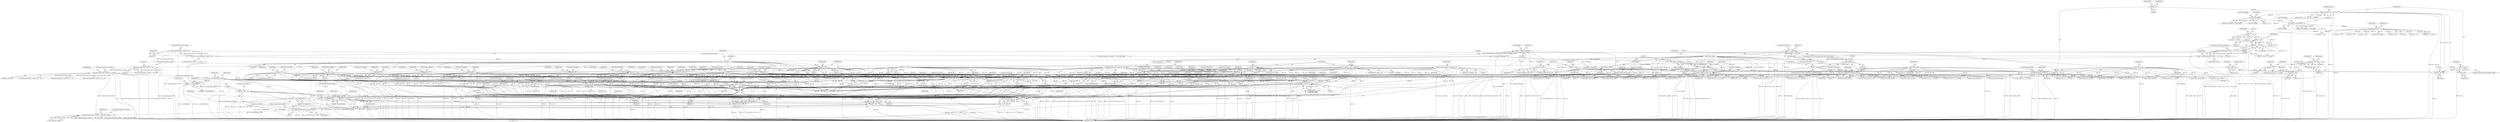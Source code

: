 digraph "0_linux_a8b0ca17b80e92faab46ee7179ba9e99ccb61233_42@API" {
"1001824" [label="(Call,current_thread_info()->xfsr[0] = xfsr)"];
"1001818" [label="(Call,xfsr |= (XR << 36))"];
"1001815" [label="(Call,xfsr &= ~0x3000000000UL)"];
"1001764" [label="(Call,xfsr = current_thread_info()->xfsr[0])"];
"1001045" [label="(Call,current_thread_info()->xfsr[0] &= ~0x1c000)"];
"1001030" [label="(Call,current_thread_info()->xfsr[0] >> 14)"];
"1000618" [label="(Call,current_thread_info()->xfsr[0] >> (30 + ((insn >> 10) & 0x6)))"];
"1000626" [label="(Call,(insn >> 10) & 0x6)"];
"1000627" [label="(Call,insn >> 10)"];
"1000602" [label="(Call,insn >> 11)"];
"1000570" [label="(Call,insn >> 5)"];
"1000560" [label="(Call,insn & 0xc1f80000)"];
"1000232" [label="(Call,insn & 0xc1f80000)"];
"1000222" [label="(Call,get_user(insn, (u32 __user *) pc))"];
"1000166" [label="(Call,insn = 0)"];
"1000224" [label="(Call,(u32 __user *) pc)"];
"1000215" [label="(Call,pc = (u32)pc)"];
"1000217" [label="(Call,(u32)pc)"];
"1000154" [label="(Call,pc = regs->tpc)"];
"1000608" [label="(Call,current_thread_info()->xfsr[0] >> 10)"];
"1001820" [label="(Call,XR << 36)"];
"1000815" [label="(Call,XR & 2)"];
"1000746" [label="(Call,(XR >> 2) ^ XR)"];
"1000747" [label="(Call,XR >> 2)"];
"1000737" [label="(Call,XR &= 0xf)"];
"1000734" [label="(Call,XR >>= 4)"];
"1000721" [label="(Call,XR = regs->tstate >> 32)"];
"1000723" [label="(Call,regs->tstate >> 32)"];
"1000654" [label="(Call,XR == 1)"];
"1000631" [label="(Call,XR &= 3)"];
"1000606" [label="(Call,XR = current_thread_info()->xfsr[0] >> 10)"];
"1000616" [label="(Call,XR = current_thread_info()->xfsr[0] >> (30 + ((insn >> 10) & 0x6)))"];
"1000761" [label="(Call,XR & 4)"];
"1000883" [label="(Call,get_user(XR, &win32->locals[freg - 16]))"];
"1000684" [label="(Call,XR & 2)"];
"1001734" [label="(Call,XR == 3)"];
"1001727" [label="(Call,FP_CMP_Q(XR, QB, QA, 3))"];
"1000947" [label="(Call,XR < 0)"];
"1000908" [label="(Call,get_user(XR, &win->locals[freg - 16]))"];
"1000856" [label="(Call,XR = regs->u_regs[freg])"];
"1000848" [label="(Call,XR = 0)"];
"1000657" [label="(Call,XR == 2)"];
"1000693" [label="(Call,XR == 2)"];
"1000938" [label="(Call,XR <= 0)"];
"1000788" [label="(Call,XR & 5)"];
"1000806" [label="(Call,XR & 8)"];
"1000675" [label="(Call,XR == 1)"];
"1000797" [label="(Call,XR & 1)"];
"1000702" [label="(Call,XR == 3)"];
"1000930" [label="(Call,!XR)"];
"1000771" [label="(Call,XR & 4)"];
"1000666" [label="(Call,XR & 1)"];
"1000193" [label="(Call,FP_DECL_Q(QB))"];
"1001230" [label="(Call,FP_UNPACK_QP (QB, rs2))"];
"1001020" [label="(Call,rs2 = NULL)"];
"1001188" [label="(Call,rs2 = (argp)&f->regs[freg])"];
"1001190" [label="(Call,(argp)&f->regs[freg])"];
"1001095" [label="(Call,(argp)&f->regs[freg])"];
"1001215" [label="(Call,rs2 = (argp)&zero)"];
"1001217" [label="(Call,(argp)&zero)"];
"1001122" [label="(Call,(argp)&zero)"];
"1001133" [label="(Call,FP_UNPACK_QP (QA, rs1))"];
"1000191" [label="(Call,FP_DECL_Q(QA))"];
"1001120" [label="(Call,rs1 = (argp)&zero)"];
"1001093" [label="(Call,rs1 = (argp)&f->regs[freg])"];
"1001016" [label="(Call,rs1 = NULL)"];
"1001634" [label="(Call,XR = rs2->d)"];
"1001601" [label="(Call,FP_TO_INT_D (XR, DB, 64, 1))"];
"1000187" [label="(Call,FP_DECL_D(DB))"];
"1001235" [label="(Call,FP_UNPACK_DP (DB, rs2))"];
"1001776" [label="(Call,XR = 2)"];
"1001608" [label="(Call,FP_TO_INT_Q (XR, QB, 64, 1))"];
"1001641" [label="(Call,XR = rs2->d)"];
"1001594" [label="(Call,FP_TO_INT_S (XR, SB, 64, 1))"];
"1000181" [label="(Call,FP_DECL_S(SB))"];
"1001240" [label="(Call,FP_UNPACK_SP (SB, rs2))"];
"1001627" [label="(Call,XR = rs2->d)"];
"1001772" [label="(Call,XR == -1)"];
"1001774" [label="(Call,-1)"];
"1001808" [label="(Call,xfsr |= (XR << 34))"];
"1001805" [label="(Call,xfsr &= ~0xc00000000UL)"];
"1001810" [label="(Call,XR << 34)"];
"1001798" [label="(Call,xfsr |= (XR << 32))"];
"1001795" [label="(Call,xfsr &= ~0x300000000UL)"];
"1001800" [label="(Call,XR << 32)"];
"1001788" [label="(Call,xfsr |= (XR << 10))"];
"1001785" [label="(Call,xfsr &= ~0xc00)"];
"1001790" [label="(Call,XR << 10)"];
"1001869" [label="(Call,current_thread_info()->xfsr[0] &= ~(FSR_CEXC_MASK))"];
"1000187" [label="(Call,FP_DECL_D(DB))"];
"1000692" [label="(ControlStructure,if (XR == 2))"];
"1000801" [label="(Identifier,IR)"];
"1000563" [label="(Literal,0x81a80000)"];
"1000156" [label="(Call,regs->tpc)"];
"1000944" [label="(ControlStructure,break;)"];
"1001219" [label="(Call,&zero)"];
"1001811" [label="(Identifier,XR)"];
"1000168" [label="(Literal,0)"];
"1001803" [label="(ControlStructure,break;)"];
"1000858" [label="(Call,regs->u_regs[freg])"];
"1000953" [label="(ControlStructure,break;)"];
"1001766" [label="(Call,current_thread_info()->xfsr[0])"];
"1001823" [label="(ControlStructure,break;)"];
"1000774" [label="(Identifier,freg)"];
"1000655" [label="(Identifier,XR)"];
"1001879" [label="(Identifier,regs)"];
"1001809" [label="(Identifier,xfsr)"];
"1001264" [label="(Call,current_thread_info()->xfsr[0] |= (6 << 14))"];
"1001788" [label="(Call,xfsr |= (XR << 10))"];
"1001120" [label="(Call,rs1 = (argp)&zero)"];
"1000685" [label="(Identifier,XR)"];
"1001133" [label="(Call,FP_UNPACK_QP (QA, rs1))"];
"1001410" [label="(Call,FP_SUB_Q (QR, QA, QB))"];
"1000628" [label="(Identifier,insn)"];
"1000616" [label="(Call,XR = current_thread_info()->xfsr[0] >> (30 + ((insn >> 10) & 0x6)))"];
"1001063" [label="(Block,)"];
"1000235" [label="(Literal,0x81a00000)"];
"1001104" [label="(Identifier,flags)"];
"1000767" [label="(ControlStructure,break;)"];
"1000665" [label="(ControlStructure,if (XR & 1))"];
"1001608" [label="(Call,FP_TO_INT_Q (XR, QB, 64, 1))"];
"1000166" [label="(Call,insn = 0)"];
"1000654" [label="(Call,XR == 1)"];
"1001416" [label="(Call,FP_MUL_S (SR, SA, SB))"];
"1001786" [label="(Identifier,xfsr)"];
"1000559" [label="(Call,(insn & 0xc1f80000) == 0x81a80000)"];
"1000841" [label="(Call,insn >> 14)"];
"1000672" [label="(ControlStructure,break;)"];
"1001199" [label="(Identifier,flags)"];
"1000805" [label="(ControlStructure,if (XR & 8))"];
"1000708" [label="(ControlStructure,break;)"];
"1000790" [label="(Literal,5)"];
"1001634" [label="(Call,XR = rs2->d)"];
"1001741" [label="(Identifier,insn)"];
"1000639" [label="(Call,insn >> 14)"];
"1000931" [label="(Identifier,XR)"];
"1001134" [label="(Identifier,QA)"];
"1000182" [label="(Identifier,SB)"];
"1001070" [label="(Call,current_thread_info()->xfsr[0] |= (6 << 14))"];
"1000219" [label="(Identifier,pc)"];
"1001822" [label="(Literal,36)"];
"1001611" [label="(Literal,64)"];
"1000155" [label="(Identifier,pc)"];
"1000799" [label="(Literal,1)"];
"1000788" [label="(Call,XR & 5)"];
"1001870" [label="(Call,current_thread_info()->xfsr[0])"];
"1000867" [label="(Block,)"];
"1000676" [label="(Identifier,XR)"];
"1000607" [label="(Identifier,XR)"];
"1000631" [label="(Call,XR &= 3)"];
"1000601" [label="(Call,(insn >> 11) & 3)"];
"1000667" [label="(Identifier,XR)"];
"1001729" [label="(Identifier,QB)"];
"1000792" [label="(Identifier,IR)"];
"1000627" [label="(Call,insn >> 10)"];
"1001243" [label="(ControlStructure,break;)"];
"1001699" [label="(Call,FP_CONV (S, D, 1, 1, SR, DB))"];
"1000154" [label="(Call,pc = regs->tpc)"];
"1000683" [label="(ControlStructure,if (XR & 2))"];
"1000909" [label="(Identifier,XR)"];
"1000751" [label="(Literal,2)"];
"1001230" [label="(Call,FP_UNPACK_QP (QB, rs2))"];
"1001018" [label="(Identifier,NULL)"];
"1000569" [label="(Call,(insn >> 5) & 0x1ff)"];
"1000226" [label="(Identifier,pc)"];
"1001610" [label="(Identifier,QB)"];
"1001636" [label="(Call,rs2->d)"];
"1001121" [label="(Identifier,rs1)"];
"1000703" [label="(Identifier,XR)"];
"1001597" [label="(Literal,64)"];
"1001215" [label="(Call,rs2 = (argp)&zero)"];
"1001470" [label="(Call,FP_DIV_D (DR, DA, DB))"];
"1001017" [label="(Identifier,rs1)"];
"1000940" [label="(Literal,0)"];
"1001629" [label="(Call,rs2->d)"];
"1001734" [label="(Call,XR == 3)"];
"1000772" [label="(Identifier,XR)"];
"1001774" [label="(Call,-1)"];
"1001708" [label="(Call,FP_CONV (S, Q, 1, 2, SR, QB))"];
"1000629" [label="(Literal,10)"];
"1000681" [label="(ControlStructure,break;)"];
"1001189" [label="(Identifier,rs2)"];
"1000697" [label="(Identifier,IR)"];
"1001143" [label="(Call,FP_UNPACK_SP (SA, rs1))"];
"1001821" [label="(Identifier,XR)"];
"1001021" [label="(Identifier,rs2)"];
"1001643" [label="(Call,rs2->d)"];
"1000239" [label="(Call,insn >> 5)"];
"1000711" [label="(Call,insn >> 14)"];
"1000910" [label="(Call,&win->locals[freg - 16])"];
"1000224" [label="(Call,(u32 __user *) pc)"];
"1000161" [label="(Identifier,tstate)"];
"1001771" [label="(ControlStructure,if (XR == -1))"];
"1000570" [label="(Call,insn >> 5)"];
"1001606" [label="(ControlStructure,break;)"];
"1000561" [label="(Identifier,insn)"];
"1000762" [label="(Identifier,XR)"];
"1001242" [label="(Identifier,rs2)"];
"1001598" [label="(Literal,1)"];
"1001792" [label="(Literal,10)"];
"1000735" [label="(Identifier,XR)"];
"1001165" [label="(Call,current_thread_info()->xfsr[0] |= (6 << 14))"];
"1000951" [label="(Identifier,IR)"];
"1001237" [label="(Identifier,rs2)"];
"1001783" [label="(Block,)"];
"1000632" [label="(Identifier,XR)"];
"1001031" [label="(Call,current_thread_info()->xfsr[0])"];
"1001192" [label="(Call,&f->regs[freg])"];
"1001632" [label="(ControlStructure,break;)"];
"1001429" [label="(Call,FP_CONV (D, S, 1, 1, DB, SB))"];
"1000748" [label="(Identifier,XR)"];
"1000666" [label="(Call,XR & 1)"];
"1000657" [label="(Call,XR == 2)"];
"1001641" [label="(Call,XR = rs2->d)"];
"1001869" [label="(Call,current_thread_info()->xfsr[0] &= ~(FSR_CEXC_MASK))"];
"1001799" [label="(Identifier,xfsr)"];
"1000171" [label="(Identifier,type)"];
"1001793" [label="(ControlStructure,break;)"];
"1000694" [label="(Identifier,XR)"];
"1001800" [label="(Call,XR << 32)"];
"1000231" [label="(Call,(insn & 0xc1f80000) == 0x81a00000)"];
"1000933" [label="(Identifier,IR)"];
"1000690" [label="(ControlStructure,break;)"];
"1000919" [label="(Identifier,IR)"];
"1001831" [label="(ControlStructure,break;)"];
"1000736" [label="(Literal,4)"];
"1000796" [label="(ControlStructure,if (XR & 1))"];
"1000765" [label="(Identifier,IR)"];
"1001736" [label="(Literal,3)"];
"1001016" [label="(Call,rs1 = NULL)"];
"1001236" [label="(Identifier,DB)"];
"1001748" [label="(Call,FP_ISSIGNAN_Q(QB))"];
"1001122" [label="(Call,(argp)&zero)"];
"1000668" [label="(Literal,1)"];
"1001813" [label="(ControlStructure,break;)"];
"1000574" [label="(Block,)"];
"1000677" [label="(Literal,1)"];
"1000737" [label="(Call,XR &= 0xf)"];
"1001717" [label="(Call,FP_CONV (D, Q, 1, 2, DR, QB))"];
"1000845" [label="(ControlStructure,if (!freg))"];
"1000747" [label="(Call,XR >> 2)"];
"1001731" [label="(Literal,3)"];
"1001437" [label="(Call,FP_MUL_D (DR, DA, DB))"];
"1001380" [label="(Call,FP_ADD_S (SR, SA, SB))"];
"1000191" [label="(Call,FP_DECL_Q(QA))"];
"1000695" [label="(Literal,2)"];
"1000929" [label="(ControlStructure,if (!XR))"];
"1001599" [label="(ControlStructure,break;)"];
"1000675" [label="(Call,XR == 1)"];
"1000701" [label="(ControlStructure,if (XR == 3))"];
"1001216" [label="(Identifier,rs2)"];
"1000969" [label="(Call,current_thread_info()->xfsr[0] &= ~(FSR_CEXC_MASK))"];
"1000232" [label="(Call,insn & 0xc1f80000)"];
"1000812" [label="(ControlStructure,break;)"];
"1001217" [label="(Call,(argp)&zero)"];
"1000722" [label="(Identifier,XR)"];
"1001206" [label="(ControlStructure,if (!(current_thread_info()->fpsaved[0] & flags)))"];
"1000738" [label="(Identifier,XR)"];
"1001628" [label="(Identifier,XR)"];
"1001378" [label="(Block,)"];
"1000797" [label="(Call,XR & 1)"];
"1000807" [label="(Identifier,XR)"];
"1000949" [label="(Literal,0)"];
"1001824" [label="(Call,current_thread_info()->xfsr[0] = xfsr)"];
"1000656" [label="(Literal,1)"];
"1000188" [label="(Identifier,DB)"];
"1001764" [label="(Call,xfsr = current_thread_info()->xfsr[0])"];
"1000798" [label="(Identifier,XR)"];
"1000794" [label="(ControlStructure,break;)"];
"1001240" [label="(Call,FP_UNPACK_SP (SB, rs2))"];
"1000894" [label="(Block,)"];
"1001690" [label="(Call,FP_CONV (Q, D, 2, 1, QR, DB))"];
"1001450" [label="(Call,FP_CONV (Q, D, 2, 1, QB, DB))"];
"1001805" [label="(Call,xfsr &= ~0xc00000000UL)"];
"1000856" [label="(Call,XR = regs->u_regs[freg])"];
"1000730" [label="(Call,insn >> 5)"];
"1001136" [label="(ControlStructure,break;)"];
"1001238" [label="(ControlStructure,break;)"];
"1000848" [label="(Call,XR = 0)"];
"1000693" [label="(Call,XR == 2)"];
"1001672" [label="(Call,FP_CONV (D, S, 1, 1, DR, SB))"];
"1000194" [label="(Identifier,QB)"];
"1001228" [label="(Block,)"];
"1001806" [label="(Identifier,xfsr)"];
"1000849" [label="(Identifier,XR)"];
"1001820" [label="(Call,XR << 36)"];
"1001642" [label="(Identifier,XR)"];
"1001241" [label="(Identifier,SB)"];
"1000560" [label="(Call,insn & 0xc1f80000)"];
"1001727" [label="(Call,FP_CMP_Q(XR, QB, QA, 3))"];
"1001875" [label="(Call,~(FSR_CEXC_MASK))"];
"1000603" [label="(Identifier,insn)"];
"1000806" [label="(Call,XR & 8)"];
"1001135" [label="(Identifier,rs1)"];
"1000745" [label="(Call,((XR >> 2) ^ XR) & 2)"];
"1001773" [label="(Identifier,XR)"];
"1000939" [label="(Identifier,XR)"];
"1000217" [label="(Call,(u32)pc)"];
"1000702" [label="(Call,XR == 3)"];
"1000196" [label="(Identifier,QR)"];
"1000602" [label="(Call,insn >> 11)"];
"1001772" [label="(Call,XR == -1)"];
"1001776" [label="(Call,XR = 2)"];
"1001482" [label="(Call,FP_SQRT_S (SR, SB))"];
"1000908" [label="(Call,get_user(XR, &win->locals[freg - 16]))"];
"1001476" [label="(Call,FP_DIV_Q (QR, QA, QB))"];
"1000571" [label="(Identifier,insn)"];
"1001025" [label="(Identifier,rd)"];
"1001188" [label="(Call,rs2 = (argp)&f->regs[freg])"];
"1001055" [label="(Call,insn >> 14)"];
"1000771" [label="(Call,XR & 4)"];
"1001775" [label="(Literal,1)"];
"1001587" [label="(Call,FP_TO_INT_Q (IR, QB, 32, 1))"];
"1000935" [label="(ControlStructure,break;)"];
"1000624" [label="(Call,30 + ((insn >> 10) & 0x6))"];
"1001022" [label="(Identifier,NULL)"];
"1001735" [label="(Identifier,XR)"];
"1000773" [label="(Literal,4)"];
"1000573" [label="(Literal,0x1ff)"];
"1001095" [label="(Call,(argp)&f->regs[freg])"];
"1000808" [label="(Literal,8)"];
"1000215" [label="(Call,pc = (u32)pc)"];
"1000885" [label="(Call,&win32->locals[freg - 16])"];
"1000221" [label="(Call,get_user(insn, (u32 __user *) pc) != -EFAULT)"];
"1000763" [label="(Literal,4)"];
"1000630" [label="(Literal,0x6)"];
"1000803" [label="(ControlStructure,break;)"];
"1001613" [label="(ControlStructure,break;)"];
"1001785" [label="(Call,xfsr &= ~0xc00)"];
"1001830" [label="(Identifier,xfsr)"];
"1000760" [label="(ControlStructure,if (XR & 4))"];
"1001601" [label="(Call,FP_TO_INT_D (XR, DB, 64, 1))"];
"1000609" [label="(Call,current_thread_info()->xfsr[0])"];
"1001816" [label="(Identifier,xfsr)"];
"1000222" [label="(Call,get_user(insn, (u32 __user *) pc))"];
"1001840" [label="(Call,rd->d = XR)"];
"1000606" [label="(Call,XR = current_thread_info()->xfsr[0] >> 10)"];
"1000824" [label="(Call,insn >> 14)"];
"1000946" [label="(ControlStructure,if (XR < 0))"];
"1000721" [label="(Call,XR = regs->tstate >> 32)"];
"1001443" [label="(Call,FP_CONV (Q, D, 2, 1, QA, DA))"];
"1001728" [label="(Identifier,XR)"];
"1000674" [label="(ControlStructure,if (XR == 1))"];
"1000930" [label="(Call,!XR)"];
"1000659" [label="(Literal,2)"];
"1001404" [label="(Call,FP_SUB_D (DR, DA, DB))"];
"1001036" [label="(Literal,14)"];
"1000686" [label="(Literal,2)"];
"1000816" [label="(Identifier,XR)"];
"1001487" [label="(Call,FP_SQRT_D (DR, DB))"];
"1000688" [label="(Identifier,IR)"];
"1001808" [label="(Call,xfsr |= (XR << 34))"];
"1000815" [label="(Call,XR & 2)"];
"1001798" [label="(Call,xfsr |= (XR << 32))"];
"1001051" [label="(Identifier,~0x1c000)"];
"1001221" [label="(ControlStructure,break;)"];
"1000727" [label="(Literal,32)"];
"1001131" [label="(Block,)"];
"1000770" [label="(Call,(XR & 4) || freg)"];
"1000605" [label="(Literal,3)"];
"1001111" [label="(ControlStructure,if (!(current_thread_info()->fpsaved[0] & flags)))"];
"1001126" [label="(ControlStructure,break;)"];
"1001894" [label="(MethodReturn,int)"];
"1001602" [label="(Identifier,XR)"];
"1001029" [label="(Call,(current_thread_info()->xfsr[0] >> 14) & 0xf)"];
"1000817" [label="(Literal,2)"];
"1000234" [label="(Literal,0xc1f80000)"];
"1000948" [label="(Identifier,XR)"];
"1001458" [label="(Call,FP_MUL_Q (QR, QA, QB))"];
"1001796" [label="(Identifier,xfsr)"];
"1001000" [label="(Call,insn & 0x3e00001f)"];
"1001797" [label="(Identifier,~0x300000000UL)"];
"1001492" [label="(Call,FP_SQRT_Q (QR, QB))"];
"1000635" [label="(Identifier,IR)"];
"1001097" [label="(Call,&f->regs[freg])"];
"1000741" [label="(Identifier,IR)"];
"1001573" [label="(Call,FP_TO_INT_S (IR, SB, 32, 1))"];
"1000852" [label="(ControlStructure,if (freg < 16))"];
"1001037" [label="(Literal,0xf)"];
"1001746" [label="(Call,FP_ISSIGNAN_Q(QA))"];
"1001138" [label="(Call,FP_UNPACK_DP (DA, rs1))"];
"1001807" [label="(Identifier,~0xc00000000UL)"];
"1000739" [label="(Literal,0xf)"];
"1000942" [label="(Identifier,IR)"];
"1001639" [label="(ControlStructure,break;)"];
"1000167" [label="(Identifier,insn)"];
"1000184" [label="(Identifier,SR)"];
"1000192" [label="(Identifier,QA)"];
"1001810" [label="(Call,XR << 34)"];
"1001818" [label="(Call,xfsr |= (XR << 36))"];
"1001046" [label="(Call,current_thread_info()->xfsr[0])"];
"1001762" [label="(Block,)"];
"1000728" [label="(ControlStructure,if ((insn >> 5) & 0x80))"];
"1001787" [label="(Identifier,~0xc00)"];
"1001231" [label="(Identifier,QB)"];
"1001094" [label="(Identifier,rs1)"];
"1001053" [label="(Identifier,freg)"];
"1000857" [label="(Identifier,XR)"];
"1000216" [label="(Identifier,pc)"];
"1000750" [label="(Identifier,XR)"];
"1001580" [label="(Call,FP_TO_INT_D (IR, DB, 32, 1))"];
"1001604" [label="(Literal,64)"];
"1001646" [label="(ControlStructure,break;)"];
"1001778" [label="(Literal,2)"];
"1000653" [label="(Call,XR == 1 || XR == 2)"];
"1001733" [label="(Call,XR == 3 &&\n\t\t\t    (((insn >> 5) & 0x1ff) == FCMPEQ ||\n\t\t\t     FP_ISSIGNAN_Q(QA) ||\n\t\t\t     FP_ISSIGNAN_Q(QB)))"];
"1001795" [label="(Call,xfsr &= ~0x300000000UL)"];
"1000746" [label="(Call,(XR >> 2) ^ XR)"];
"1001802" [label="(Literal,32)"];
"1001635" [label="(Identifier,XR)"];
"1000723" [label="(Call,regs->tstate >> 32)"];
"1001627" [label="(Call,XR = rs2->d)"];
"1000212" [label="(ControlStructure,if (test_thread_flag(TIF_32BIT)))"];
"1000761" [label="(Call,XR & 4)"];
"1000190" [label="(Identifier,DR)"];
"1001093" [label="(Call,rs1 = (argp)&f->regs[freg])"];
"1000956" [label="(Call,insn >> 10)"];
"1000749" [label="(Literal,2)"];
"1000562" [label="(Literal,0xc1f80000)"];
"1000614" [label="(Literal,10)"];
"1001791" [label="(Identifier,XR)"];
"1000937" [label="(ControlStructure,if (XR <= 0))"];
"1000706" [label="(Identifier,IR)"];
"1001045" [label="(Call,current_thread_info()->xfsr[0] &= ~0x1c000)"];
"1001124" [label="(Call,&zero)"];
"1000223" [label="(Identifier,insn)"];
"1001398" [label="(Call,FP_SUB_S (SR, SA, SB))"];
"1000821" [label="(ControlStructure,break;)"];
"1001781" [label="(Identifier,freg)"];
"1001815" [label="(Call,xfsr &= ~0x3000000000UL)"];
"1001730" [label="(Identifier,QA)"];
"1000699" [label="(ControlStructure,break;)"];
"1000814" [label="(ControlStructure,if (XR & 2))"];
"1001289" [label="(Call,(argp)&f->regs[freg])"];
"1000599" [label="(ControlStructure,if (!((insn >> 11) & 3)))"];
"1001612" [label="(Literal,1)"];
"1000731" [label="(Identifier,insn)"];
"1001464" [label="(Call,FP_DIV_S (SR, SA, SB))"];
"1000617" [label="(Identifier,XR)"];
"1000658" [label="(Identifier,XR)"];
"1001232" [label="(Identifier,rs2)"];
"1001777" [label="(Identifier,XR)"];
"1000604" [label="(Literal,11)"];
"1001825" [label="(Call,current_thread_info()->xfsr[0])"];
"1001817" [label="(Identifier,~0x3000000000UL)"];
"1000810" [label="(Identifier,IR)"];
"1000193" [label="(Call,FP_DECL_Q(QB))"];
"1000938" [label="(Call,XR <= 0)"];
"1000884" [label="(Identifier,XR)"];
"1000734" [label="(Call,XR >>= 4)"];
"1001681" [label="(Call,FP_CONV (Q, S, 2, 1, QR, SB))"];
"1000670" [label="(Identifier,IR)"];
"1000819" [label="(Identifier,IR)"];
"1000619" [label="(Call,current_thread_info()->xfsr[0])"];
"1001158" [label="(Block,)"];
"1000684" [label="(Call,XR & 2)"];
"1000233" [label="(Identifier,insn)"];
"1001190" [label="(Call,(argp)&f->regs[freg])"];
"1001595" [label="(Identifier,XR)"];
"1000572" [label="(Literal,5)"];
"1000633" [label="(Literal,3)"];
"1000704" [label="(Literal,3)"];
"1001594" [label="(Call,FP_TO_INT_S (XR, SB, 64, 1))"];
"1001386" [label="(Call,FP_ADD_D (DR, DA, DB))"];
"1000850" [label="(Literal,0)"];
"1000883" [label="(Call,get_user(XR, &win32->locals[freg - 16]))"];
"1001801" [label="(Identifier,XR)"];
"1000787" [label="(ControlStructure,if (XR & 5))"];
"1001596" [label="(Identifier,SB)"];
"1000789" [label="(Identifier,XR)"];
"1001789" [label="(Identifier,xfsr)"];
"1000679" [label="(Identifier,IR)"];
"1001609" [label="(Identifier,XR)"];
"1001030" [label="(Call,current_thread_info()->xfsr[0] >> 14)"];
"1001233" [label="(ControlStructure,break;)"];
"1001392" [label="(Call,FP_ADD_Q (QR, QA, QB))"];
"1001790" [label="(Call,XR << 10)"];
"1001812" [label="(Literal,34)"];
"1000615" [label="(ControlStructure,else)"];
"1001014" [label="(Block,)"];
"1000181" [label="(Call,FP_DECL_S(SB))"];
"1000608" [label="(Call,current_thread_info()->xfsr[0] >> 10)"];
"1001020" [label="(Call,rs2 = NULL)"];
"1001819" [label="(Identifier,xfsr)"];
"1001235" [label="(Call,FP_UNPACK_DP (DB, rs2))"];
"1001765" [label="(Identifier,xfsr)"];
"1000152" [label="(Block,)"];
"1001605" [label="(Literal,1)"];
"1000947" [label="(Call,XR < 0)"];
"1000618" [label="(Call,current_thread_info()->xfsr[0] >> (30 + ((insn >> 10) & 0x6)))"];
"1000626" [label="(Call,(insn >> 10) & 0x6)"];
"1000724" [label="(Call,regs->tstate)"];
"1000228" [label="(Identifier,EFAULT)"];
"1001603" [label="(Identifier,DB)"];
"1001824" -> "1001762"  [label="AST: "];
"1001824" -> "1001830"  [label="CFG: "];
"1001825" -> "1001824"  [label="AST: "];
"1001830" -> "1001824"  [label="AST: "];
"1001831" -> "1001824"  [label="CFG: "];
"1001824" -> "1001894"  [label="DDG: xfsr"];
"1001824" -> "1001894"  [label="DDG: current_thread_info()->xfsr[0]"];
"1001818" -> "1001824"  [label="DDG: xfsr"];
"1001808" -> "1001824"  [label="DDG: xfsr"];
"1001764" -> "1001824"  [label="DDG: xfsr"];
"1001798" -> "1001824"  [label="DDG: xfsr"];
"1001788" -> "1001824"  [label="DDG: xfsr"];
"1001824" -> "1001869"  [label="DDG: current_thread_info()->xfsr[0]"];
"1001818" -> "1001783"  [label="AST: "];
"1001818" -> "1001820"  [label="CFG: "];
"1001819" -> "1001818"  [label="AST: "];
"1001820" -> "1001818"  [label="AST: "];
"1001823" -> "1001818"  [label="CFG: "];
"1001818" -> "1001894"  [label="DDG: xfsr"];
"1001818" -> "1001894"  [label="DDG: XR << 36"];
"1001818" -> "1001894"  [label="DDG: xfsr |= (XR << 36)"];
"1001815" -> "1001818"  [label="DDG: xfsr"];
"1001820" -> "1001818"  [label="DDG: XR"];
"1001820" -> "1001818"  [label="DDG: 36"];
"1001815" -> "1001783"  [label="AST: "];
"1001815" -> "1001817"  [label="CFG: "];
"1001816" -> "1001815"  [label="AST: "];
"1001817" -> "1001815"  [label="AST: "];
"1001819" -> "1001815"  [label="CFG: "];
"1001815" -> "1001894"  [label="DDG: xfsr &= ~0x3000000000UL"];
"1001815" -> "1001894"  [label="DDG: ~0x3000000000UL"];
"1001764" -> "1001815"  [label="DDG: xfsr"];
"1001764" -> "1001762"  [label="AST: "];
"1001764" -> "1001766"  [label="CFG: "];
"1001765" -> "1001764"  [label="AST: "];
"1001766" -> "1001764"  [label="AST: "];
"1001773" -> "1001764"  [label="CFG: "];
"1001764" -> "1001894"  [label="DDG: current_thread_info()->xfsr[0]"];
"1001045" -> "1001764"  [label="DDG: current_thread_info()->xfsr[0]"];
"1001764" -> "1001785"  [label="DDG: xfsr"];
"1001764" -> "1001795"  [label="DDG: xfsr"];
"1001764" -> "1001805"  [label="DDG: xfsr"];
"1001045" -> "1001014"  [label="AST: "];
"1001045" -> "1001051"  [label="CFG: "];
"1001046" -> "1001045"  [label="AST: "];
"1001051" -> "1001045"  [label="AST: "];
"1001053" -> "1001045"  [label="CFG: "];
"1001045" -> "1001894"  [label="DDG: ~0x1c000"];
"1001045" -> "1001894"  [label="DDG: current_thread_info()->xfsr[0] &= ~0x1c000"];
"1001045" -> "1001894"  [label="DDG: current_thread_info()->xfsr[0]"];
"1001030" -> "1001045"  [label="DDG: current_thread_info()->xfsr[0]"];
"1001045" -> "1001070"  [label="DDG: current_thread_info()->xfsr[0]"];
"1001045" -> "1001165"  [label="DDG: current_thread_info()->xfsr[0]"];
"1001045" -> "1001264"  [label="DDG: current_thread_info()->xfsr[0]"];
"1001045" -> "1001869"  [label="DDG: current_thread_info()->xfsr[0]"];
"1001030" -> "1001029"  [label="AST: "];
"1001030" -> "1001036"  [label="CFG: "];
"1001031" -> "1001030"  [label="AST: "];
"1001036" -> "1001030"  [label="AST: "];
"1001037" -> "1001030"  [label="CFG: "];
"1001030" -> "1001894"  [label="DDG: current_thread_info()->xfsr[0]"];
"1001030" -> "1001029"  [label="DDG: current_thread_info()->xfsr[0]"];
"1001030" -> "1001029"  [label="DDG: 14"];
"1000618" -> "1001030"  [label="DDG: current_thread_info()->xfsr[0]"];
"1000608" -> "1001030"  [label="DDG: current_thread_info()->xfsr[0]"];
"1000618" -> "1000616"  [label="AST: "];
"1000618" -> "1000624"  [label="CFG: "];
"1000619" -> "1000618"  [label="AST: "];
"1000624" -> "1000618"  [label="AST: "];
"1000616" -> "1000618"  [label="CFG: "];
"1000618" -> "1001894"  [label="DDG: 30 + ((insn >> 10) & 0x6)"];
"1000618" -> "1001894"  [label="DDG: current_thread_info()->xfsr[0]"];
"1000618" -> "1000616"  [label="DDG: current_thread_info()->xfsr[0]"];
"1000618" -> "1000616"  [label="DDG: 30 + ((insn >> 10) & 0x6)"];
"1000626" -> "1000618"  [label="DDG: insn >> 10"];
"1000626" -> "1000618"  [label="DDG: 0x6"];
"1000618" -> "1000969"  [label="DDG: current_thread_info()->xfsr[0]"];
"1000626" -> "1000624"  [label="AST: "];
"1000626" -> "1000630"  [label="CFG: "];
"1000627" -> "1000626"  [label="AST: "];
"1000630" -> "1000626"  [label="AST: "];
"1000624" -> "1000626"  [label="CFG: "];
"1000626" -> "1001894"  [label="DDG: insn >> 10"];
"1000626" -> "1000624"  [label="DDG: insn >> 10"];
"1000626" -> "1000624"  [label="DDG: 0x6"];
"1000627" -> "1000626"  [label="DDG: insn"];
"1000627" -> "1000626"  [label="DDG: 10"];
"1000627" -> "1000629"  [label="CFG: "];
"1000628" -> "1000627"  [label="AST: "];
"1000629" -> "1000627"  [label="AST: "];
"1000630" -> "1000627"  [label="CFG: "];
"1000602" -> "1000627"  [label="DDG: insn"];
"1000627" -> "1000639"  [label="DDG: insn"];
"1000602" -> "1000601"  [label="AST: "];
"1000602" -> "1000604"  [label="CFG: "];
"1000603" -> "1000602"  [label="AST: "];
"1000604" -> "1000602"  [label="AST: "];
"1000605" -> "1000602"  [label="CFG: "];
"1000602" -> "1000601"  [label="DDG: insn"];
"1000602" -> "1000601"  [label="DDG: 11"];
"1000570" -> "1000602"  [label="DDG: insn"];
"1000602" -> "1000639"  [label="DDG: insn"];
"1000570" -> "1000569"  [label="AST: "];
"1000570" -> "1000572"  [label="CFG: "];
"1000571" -> "1000570"  [label="AST: "];
"1000572" -> "1000570"  [label="AST: "];
"1000573" -> "1000570"  [label="CFG: "];
"1000570" -> "1001894"  [label="DDG: insn"];
"1000570" -> "1000569"  [label="DDG: insn"];
"1000570" -> "1000569"  [label="DDG: 5"];
"1000560" -> "1000570"  [label="DDG: insn"];
"1000570" -> "1000711"  [label="DDG: insn"];
"1000570" -> "1000730"  [label="DDG: insn"];
"1000570" -> "1000824"  [label="DDG: insn"];
"1000570" -> "1000841"  [label="DDG: insn"];
"1000570" -> "1000956"  [label="DDG: insn"];
"1000570" -> "1001000"  [label="DDG: insn"];
"1000570" -> "1001055"  [label="DDG: insn"];
"1000560" -> "1000559"  [label="AST: "];
"1000560" -> "1000562"  [label="CFG: "];
"1000561" -> "1000560"  [label="AST: "];
"1000562" -> "1000560"  [label="AST: "];
"1000563" -> "1000560"  [label="CFG: "];
"1000560" -> "1001894"  [label="DDG: insn"];
"1000560" -> "1000559"  [label="DDG: insn"];
"1000560" -> "1000559"  [label="DDG: 0xc1f80000"];
"1000232" -> "1000560"  [label="DDG: insn"];
"1000560" -> "1001055"  [label="DDG: insn"];
"1000232" -> "1000231"  [label="AST: "];
"1000232" -> "1000234"  [label="CFG: "];
"1000233" -> "1000232"  [label="AST: "];
"1000234" -> "1000232"  [label="AST: "];
"1000235" -> "1000232"  [label="CFG: "];
"1000232" -> "1000231"  [label="DDG: insn"];
"1000232" -> "1000231"  [label="DDG: 0xc1f80000"];
"1000222" -> "1000232"  [label="DDG: insn"];
"1000232" -> "1000239"  [label="DDG: insn"];
"1000222" -> "1000221"  [label="AST: "];
"1000222" -> "1000224"  [label="CFG: "];
"1000223" -> "1000222"  [label="AST: "];
"1000224" -> "1000222"  [label="AST: "];
"1000228" -> "1000222"  [label="CFG: "];
"1000222" -> "1001894"  [label="DDG: insn"];
"1000222" -> "1001894"  [label="DDG: (u32 __user *) pc"];
"1000222" -> "1000221"  [label="DDG: insn"];
"1000222" -> "1000221"  [label="DDG: (u32 __user *) pc"];
"1000166" -> "1000222"  [label="DDG: insn"];
"1000224" -> "1000222"  [label="DDG: pc"];
"1000222" -> "1001055"  [label="DDG: insn"];
"1000166" -> "1000152"  [label="AST: "];
"1000166" -> "1000168"  [label="CFG: "];
"1000167" -> "1000166"  [label="AST: "];
"1000168" -> "1000166"  [label="AST: "];
"1000171" -> "1000166"  [label="CFG: "];
"1000224" -> "1000226"  [label="CFG: "];
"1000225" -> "1000224"  [label="AST: "];
"1000226" -> "1000224"  [label="AST: "];
"1000224" -> "1001894"  [label="DDG: pc"];
"1000215" -> "1000224"  [label="DDG: pc"];
"1000154" -> "1000224"  [label="DDG: pc"];
"1000215" -> "1000212"  [label="AST: "];
"1000215" -> "1000217"  [label="CFG: "];
"1000216" -> "1000215"  [label="AST: "];
"1000217" -> "1000215"  [label="AST: "];
"1000223" -> "1000215"  [label="CFG: "];
"1000215" -> "1001894"  [label="DDG: (u32)pc"];
"1000217" -> "1000215"  [label="DDG: pc"];
"1000217" -> "1000219"  [label="CFG: "];
"1000218" -> "1000217"  [label="AST: "];
"1000219" -> "1000217"  [label="AST: "];
"1000154" -> "1000217"  [label="DDG: pc"];
"1000154" -> "1000152"  [label="AST: "];
"1000154" -> "1000156"  [label="CFG: "];
"1000155" -> "1000154"  [label="AST: "];
"1000156" -> "1000154"  [label="AST: "];
"1000161" -> "1000154"  [label="CFG: "];
"1000154" -> "1001894"  [label="DDG: regs->tpc"];
"1000608" -> "1000606"  [label="AST: "];
"1000608" -> "1000614"  [label="CFG: "];
"1000609" -> "1000608"  [label="AST: "];
"1000614" -> "1000608"  [label="AST: "];
"1000606" -> "1000608"  [label="CFG: "];
"1000608" -> "1001894"  [label="DDG: current_thread_info()->xfsr[0]"];
"1000608" -> "1000606"  [label="DDG: current_thread_info()->xfsr[0]"];
"1000608" -> "1000606"  [label="DDG: 10"];
"1000608" -> "1000969"  [label="DDG: current_thread_info()->xfsr[0]"];
"1001820" -> "1001822"  [label="CFG: "];
"1001821" -> "1001820"  [label="AST: "];
"1001822" -> "1001820"  [label="AST: "];
"1001820" -> "1001894"  [label="DDG: XR"];
"1000815" -> "1001820"  [label="DDG: XR"];
"1000654" -> "1001820"  [label="DDG: XR"];
"1000761" -> "1001820"  [label="DDG: XR"];
"1000883" -> "1001820"  [label="DDG: XR"];
"1000684" -> "1001820"  [label="DDG: XR"];
"1001734" -> "1001820"  [label="DDG: XR"];
"1000746" -> "1001820"  [label="DDG: XR"];
"1000947" -> "1001820"  [label="DDG: XR"];
"1000657" -> "1001820"  [label="DDG: XR"];
"1001634" -> "1001820"  [label="DDG: XR"];
"1000856" -> "1001820"  [label="DDG: XR"];
"1000938" -> "1001820"  [label="DDG: XR"];
"1000788" -> "1001820"  [label="DDG: XR"];
"1000806" -> "1001820"  [label="DDG: XR"];
"1000848" -> "1001820"  [label="DDG: XR"];
"1000675" -> "1001820"  [label="DDG: XR"];
"1001601" -> "1001820"  [label="DDG: XR"];
"1000631" -> "1001820"  [label="DDG: XR"];
"1001776" -> "1001820"  [label="DDG: XR"];
"1001608" -> "1001820"  [label="DDG: XR"];
"1000693" -> "1001820"  [label="DDG: XR"];
"1001641" -> "1001820"  [label="DDG: XR"];
"1000797" -> "1001820"  [label="DDG: XR"];
"1000702" -> "1001820"  [label="DDG: XR"];
"1001594" -> "1001820"  [label="DDG: XR"];
"1000930" -> "1001820"  [label="DDG: XR"];
"1000771" -> "1001820"  [label="DDG: XR"];
"1001627" -> "1001820"  [label="DDG: XR"];
"1001772" -> "1001820"  [label="DDG: XR"];
"1000908" -> "1001820"  [label="DDG: XR"];
"1000666" -> "1001820"  [label="DDG: XR"];
"1000815" -> "1000814"  [label="AST: "];
"1000815" -> "1000817"  [label="CFG: "];
"1000816" -> "1000815"  [label="AST: "];
"1000817" -> "1000815"  [label="AST: "];
"1000819" -> "1000815"  [label="CFG: "];
"1000821" -> "1000815"  [label="CFG: "];
"1000815" -> "1001894"  [label="DDG: XR"];
"1000815" -> "1001894"  [label="DDG: XR & 2"];
"1000746" -> "1000815"  [label="DDG: XR"];
"1000815" -> "1001594"  [label="DDG: XR"];
"1000815" -> "1001601"  [label="DDG: XR"];
"1000815" -> "1001608"  [label="DDG: XR"];
"1000815" -> "1001727"  [label="DDG: XR"];
"1000815" -> "1001772"  [label="DDG: XR"];
"1000815" -> "1001790"  [label="DDG: XR"];
"1000815" -> "1001800"  [label="DDG: XR"];
"1000815" -> "1001810"  [label="DDG: XR"];
"1000815" -> "1001840"  [label="DDG: XR"];
"1000746" -> "1000745"  [label="AST: "];
"1000746" -> "1000750"  [label="CFG: "];
"1000747" -> "1000746"  [label="AST: "];
"1000750" -> "1000746"  [label="AST: "];
"1000751" -> "1000746"  [label="CFG: "];
"1000746" -> "1001894"  [label="DDG: XR >> 2"];
"1000746" -> "1001894"  [label="DDG: XR"];
"1000746" -> "1000745"  [label="DDG: XR >> 2"];
"1000746" -> "1000745"  [label="DDG: XR"];
"1000747" -> "1000746"  [label="DDG: XR"];
"1000747" -> "1000746"  [label="DDG: 2"];
"1000746" -> "1000761"  [label="DDG: XR"];
"1000746" -> "1000771"  [label="DDG: XR"];
"1000746" -> "1000788"  [label="DDG: XR"];
"1000746" -> "1000797"  [label="DDG: XR"];
"1000746" -> "1000806"  [label="DDG: XR"];
"1000746" -> "1001594"  [label="DDG: XR"];
"1000746" -> "1001601"  [label="DDG: XR"];
"1000746" -> "1001608"  [label="DDG: XR"];
"1000746" -> "1001727"  [label="DDG: XR"];
"1000746" -> "1001772"  [label="DDG: XR"];
"1000746" -> "1001790"  [label="DDG: XR"];
"1000746" -> "1001800"  [label="DDG: XR"];
"1000746" -> "1001810"  [label="DDG: XR"];
"1000746" -> "1001840"  [label="DDG: XR"];
"1000747" -> "1000749"  [label="CFG: "];
"1000748" -> "1000747"  [label="AST: "];
"1000749" -> "1000747"  [label="AST: "];
"1000750" -> "1000747"  [label="CFG: "];
"1000737" -> "1000747"  [label="DDG: XR"];
"1000737" -> "1000574"  [label="AST: "];
"1000737" -> "1000739"  [label="CFG: "];
"1000738" -> "1000737"  [label="AST: "];
"1000739" -> "1000737"  [label="AST: "];
"1000741" -> "1000737"  [label="CFG: "];
"1000737" -> "1001894"  [label="DDG: XR &= 0xf"];
"1000734" -> "1000737"  [label="DDG: XR"];
"1000721" -> "1000737"  [label="DDG: XR"];
"1000734" -> "1000728"  [label="AST: "];
"1000734" -> "1000736"  [label="CFG: "];
"1000735" -> "1000734"  [label="AST: "];
"1000736" -> "1000734"  [label="AST: "];
"1000738" -> "1000734"  [label="CFG: "];
"1000734" -> "1001894"  [label="DDG: XR >>= 4"];
"1000721" -> "1000734"  [label="DDG: XR"];
"1000721" -> "1000574"  [label="AST: "];
"1000721" -> "1000723"  [label="CFG: "];
"1000722" -> "1000721"  [label="AST: "];
"1000723" -> "1000721"  [label="AST: "];
"1000731" -> "1000721"  [label="CFG: "];
"1000721" -> "1001894"  [label="DDG: regs->tstate >> 32"];
"1000723" -> "1000721"  [label="DDG: regs->tstate"];
"1000723" -> "1000721"  [label="DDG: 32"];
"1000723" -> "1000727"  [label="CFG: "];
"1000724" -> "1000723"  [label="AST: "];
"1000727" -> "1000723"  [label="AST: "];
"1000723" -> "1001894"  [label="DDG: regs->tstate"];
"1000654" -> "1000653"  [label="AST: "];
"1000654" -> "1000656"  [label="CFG: "];
"1000655" -> "1000654"  [label="AST: "];
"1000656" -> "1000654"  [label="AST: "];
"1000658" -> "1000654"  [label="CFG: "];
"1000653" -> "1000654"  [label="CFG: "];
"1000654" -> "1001894"  [label="DDG: XR"];
"1000654" -> "1000653"  [label="DDG: XR"];
"1000654" -> "1000653"  [label="DDG: 1"];
"1000631" -> "1000654"  [label="DDG: XR"];
"1000654" -> "1000657"  [label="DDG: XR"];
"1000654" -> "1001594"  [label="DDG: XR"];
"1000654" -> "1001601"  [label="DDG: XR"];
"1000654" -> "1001608"  [label="DDG: XR"];
"1000654" -> "1001727"  [label="DDG: XR"];
"1000654" -> "1001772"  [label="DDG: XR"];
"1000654" -> "1001790"  [label="DDG: XR"];
"1000654" -> "1001800"  [label="DDG: XR"];
"1000654" -> "1001810"  [label="DDG: XR"];
"1000654" -> "1001840"  [label="DDG: XR"];
"1000631" -> "1000574"  [label="AST: "];
"1000631" -> "1000633"  [label="CFG: "];
"1000632" -> "1000631"  [label="AST: "];
"1000633" -> "1000631"  [label="AST: "];
"1000635" -> "1000631"  [label="CFG: "];
"1000631" -> "1001894"  [label="DDG: XR"];
"1000631" -> "1001894"  [label="DDG: XR &= 3"];
"1000606" -> "1000631"  [label="DDG: XR"];
"1000616" -> "1000631"  [label="DDG: XR"];
"1000631" -> "1000666"  [label="DDG: XR"];
"1000631" -> "1000675"  [label="DDG: XR"];
"1000631" -> "1000684"  [label="DDG: XR"];
"1000631" -> "1000693"  [label="DDG: XR"];
"1000631" -> "1000702"  [label="DDG: XR"];
"1000631" -> "1001594"  [label="DDG: XR"];
"1000631" -> "1001601"  [label="DDG: XR"];
"1000631" -> "1001608"  [label="DDG: XR"];
"1000631" -> "1001727"  [label="DDG: XR"];
"1000631" -> "1001772"  [label="DDG: XR"];
"1000631" -> "1001790"  [label="DDG: XR"];
"1000631" -> "1001800"  [label="DDG: XR"];
"1000631" -> "1001810"  [label="DDG: XR"];
"1000631" -> "1001840"  [label="DDG: XR"];
"1000606" -> "1000599"  [label="AST: "];
"1000607" -> "1000606"  [label="AST: "];
"1000632" -> "1000606"  [label="CFG: "];
"1000606" -> "1001894"  [label="DDG: current_thread_info()->xfsr[0] >> 10"];
"1000616" -> "1000615"  [label="AST: "];
"1000617" -> "1000616"  [label="AST: "];
"1000632" -> "1000616"  [label="CFG: "];
"1000616" -> "1001894"  [label="DDG: current_thread_info()->xfsr[0] >> (30 + ((insn >> 10) & 0x6))"];
"1000761" -> "1000760"  [label="AST: "];
"1000761" -> "1000763"  [label="CFG: "];
"1000762" -> "1000761"  [label="AST: "];
"1000763" -> "1000761"  [label="AST: "];
"1000765" -> "1000761"  [label="CFG: "];
"1000767" -> "1000761"  [label="CFG: "];
"1000761" -> "1001894"  [label="DDG: XR"];
"1000761" -> "1001894"  [label="DDG: XR & 4"];
"1000761" -> "1001594"  [label="DDG: XR"];
"1000761" -> "1001601"  [label="DDG: XR"];
"1000761" -> "1001608"  [label="DDG: XR"];
"1000761" -> "1001727"  [label="DDG: XR"];
"1000761" -> "1001772"  [label="DDG: XR"];
"1000761" -> "1001790"  [label="DDG: XR"];
"1000761" -> "1001800"  [label="DDG: XR"];
"1000761" -> "1001810"  [label="DDG: XR"];
"1000761" -> "1001840"  [label="DDG: XR"];
"1000883" -> "1000867"  [label="AST: "];
"1000883" -> "1000885"  [label="CFG: "];
"1000884" -> "1000883"  [label="AST: "];
"1000885" -> "1000883"  [label="AST: "];
"1000919" -> "1000883"  [label="CFG: "];
"1000883" -> "1001894"  [label="DDG: get_user(XR, &win32->locals[freg - 16])"];
"1000883" -> "1001894"  [label="DDG: XR"];
"1000883" -> "1001894"  [label="DDG: &win32->locals[freg - 16]"];
"1000883" -> "1000930"  [label="DDG: XR"];
"1000883" -> "1000938"  [label="DDG: XR"];
"1000883" -> "1000947"  [label="DDG: XR"];
"1000883" -> "1001594"  [label="DDG: XR"];
"1000883" -> "1001601"  [label="DDG: XR"];
"1000883" -> "1001608"  [label="DDG: XR"];
"1000883" -> "1001727"  [label="DDG: XR"];
"1000883" -> "1001772"  [label="DDG: XR"];
"1000883" -> "1001790"  [label="DDG: XR"];
"1000883" -> "1001800"  [label="DDG: XR"];
"1000883" -> "1001810"  [label="DDG: XR"];
"1000883" -> "1001840"  [label="DDG: XR"];
"1000684" -> "1000683"  [label="AST: "];
"1000684" -> "1000686"  [label="CFG: "];
"1000685" -> "1000684"  [label="AST: "];
"1000686" -> "1000684"  [label="AST: "];
"1000688" -> "1000684"  [label="CFG: "];
"1000690" -> "1000684"  [label="CFG: "];
"1000684" -> "1001894"  [label="DDG: XR & 2"];
"1000684" -> "1001894"  [label="DDG: XR"];
"1000684" -> "1001594"  [label="DDG: XR"];
"1000684" -> "1001601"  [label="DDG: XR"];
"1000684" -> "1001608"  [label="DDG: XR"];
"1000684" -> "1001727"  [label="DDG: XR"];
"1000684" -> "1001772"  [label="DDG: XR"];
"1000684" -> "1001790"  [label="DDG: XR"];
"1000684" -> "1001800"  [label="DDG: XR"];
"1000684" -> "1001810"  [label="DDG: XR"];
"1000684" -> "1001840"  [label="DDG: XR"];
"1001734" -> "1001733"  [label="AST: "];
"1001734" -> "1001736"  [label="CFG: "];
"1001735" -> "1001734"  [label="AST: "];
"1001736" -> "1001734"  [label="AST: "];
"1001741" -> "1001734"  [label="CFG: "];
"1001733" -> "1001734"  [label="CFG: "];
"1001734" -> "1001894"  [label="DDG: XR"];
"1001734" -> "1001733"  [label="DDG: XR"];
"1001734" -> "1001733"  [label="DDG: 3"];
"1001727" -> "1001734"  [label="DDG: XR"];
"1001734" -> "1001772"  [label="DDG: XR"];
"1001734" -> "1001790"  [label="DDG: XR"];
"1001734" -> "1001800"  [label="DDG: XR"];
"1001734" -> "1001810"  [label="DDG: XR"];
"1001734" -> "1001840"  [label="DDG: XR"];
"1001727" -> "1001378"  [label="AST: "];
"1001727" -> "1001731"  [label="CFG: "];
"1001728" -> "1001727"  [label="AST: "];
"1001729" -> "1001727"  [label="AST: "];
"1001730" -> "1001727"  [label="AST: "];
"1001731" -> "1001727"  [label="AST: "];
"1001735" -> "1001727"  [label="CFG: "];
"1001727" -> "1001894"  [label="DDG: QA"];
"1001727" -> "1001894"  [label="DDG: QB"];
"1001727" -> "1001894"  [label="DDG: FP_CMP_Q(XR, QB, QA, 3)"];
"1000947" -> "1001727"  [label="DDG: XR"];
"1000657" -> "1001727"  [label="DDG: XR"];
"1000693" -> "1001727"  [label="DDG: XR"];
"1000856" -> "1001727"  [label="DDG: XR"];
"1000938" -> "1001727"  [label="DDG: XR"];
"1000788" -> "1001727"  [label="DDG: XR"];
"1000806" -> "1001727"  [label="DDG: XR"];
"1000848" -> "1001727"  [label="DDG: XR"];
"1000675" -> "1001727"  [label="DDG: XR"];
"1000797" -> "1001727"  [label="DDG: XR"];
"1000702" -> "1001727"  [label="DDG: XR"];
"1000930" -> "1001727"  [label="DDG: XR"];
"1000771" -> "1001727"  [label="DDG: XR"];
"1000908" -> "1001727"  [label="DDG: XR"];
"1000666" -> "1001727"  [label="DDG: XR"];
"1000193" -> "1001727"  [label="DDG: QB"];
"1001230" -> "1001727"  [label="DDG: QB"];
"1001133" -> "1001727"  [label="DDG: QA"];
"1000191" -> "1001727"  [label="DDG: QA"];
"1001727" -> "1001746"  [label="DDG: QA"];
"1001727" -> "1001748"  [label="DDG: QB"];
"1000947" -> "1000946"  [label="AST: "];
"1000947" -> "1000949"  [label="CFG: "];
"1000948" -> "1000947"  [label="AST: "];
"1000949" -> "1000947"  [label="AST: "];
"1000951" -> "1000947"  [label="CFG: "];
"1000953" -> "1000947"  [label="CFG: "];
"1000947" -> "1001894"  [label="DDG: XR"];
"1000947" -> "1001894"  [label="DDG: XR < 0"];
"1000908" -> "1000947"  [label="DDG: XR"];
"1000856" -> "1000947"  [label="DDG: XR"];
"1000848" -> "1000947"  [label="DDG: XR"];
"1000947" -> "1001594"  [label="DDG: XR"];
"1000947" -> "1001601"  [label="DDG: XR"];
"1000947" -> "1001608"  [label="DDG: XR"];
"1000947" -> "1001772"  [label="DDG: XR"];
"1000947" -> "1001790"  [label="DDG: XR"];
"1000947" -> "1001800"  [label="DDG: XR"];
"1000947" -> "1001810"  [label="DDG: XR"];
"1000947" -> "1001840"  [label="DDG: XR"];
"1000908" -> "1000894"  [label="AST: "];
"1000908" -> "1000910"  [label="CFG: "];
"1000909" -> "1000908"  [label="AST: "];
"1000910" -> "1000908"  [label="AST: "];
"1000919" -> "1000908"  [label="CFG: "];
"1000908" -> "1001894"  [label="DDG: get_user(XR, &win->locals[freg - 16])"];
"1000908" -> "1001894"  [label="DDG: &win->locals[freg - 16]"];
"1000908" -> "1001894"  [label="DDG: XR"];
"1000908" -> "1000930"  [label="DDG: XR"];
"1000908" -> "1000938"  [label="DDG: XR"];
"1000908" -> "1001594"  [label="DDG: XR"];
"1000908" -> "1001601"  [label="DDG: XR"];
"1000908" -> "1001608"  [label="DDG: XR"];
"1000908" -> "1001772"  [label="DDG: XR"];
"1000908" -> "1001790"  [label="DDG: XR"];
"1000908" -> "1001800"  [label="DDG: XR"];
"1000908" -> "1001810"  [label="DDG: XR"];
"1000908" -> "1001840"  [label="DDG: XR"];
"1000856" -> "1000852"  [label="AST: "];
"1000856" -> "1000858"  [label="CFG: "];
"1000857" -> "1000856"  [label="AST: "];
"1000858" -> "1000856"  [label="AST: "];
"1000919" -> "1000856"  [label="CFG: "];
"1000856" -> "1001894"  [label="DDG: regs->u_regs[freg]"];
"1000856" -> "1001894"  [label="DDG: XR"];
"1000856" -> "1000930"  [label="DDG: XR"];
"1000856" -> "1000938"  [label="DDG: XR"];
"1000856" -> "1001594"  [label="DDG: XR"];
"1000856" -> "1001601"  [label="DDG: XR"];
"1000856" -> "1001608"  [label="DDG: XR"];
"1000856" -> "1001772"  [label="DDG: XR"];
"1000856" -> "1001790"  [label="DDG: XR"];
"1000856" -> "1001800"  [label="DDG: XR"];
"1000856" -> "1001810"  [label="DDG: XR"];
"1000856" -> "1001840"  [label="DDG: XR"];
"1000848" -> "1000845"  [label="AST: "];
"1000848" -> "1000850"  [label="CFG: "];
"1000849" -> "1000848"  [label="AST: "];
"1000850" -> "1000848"  [label="AST: "];
"1000919" -> "1000848"  [label="CFG: "];
"1000848" -> "1001894"  [label="DDG: XR"];
"1000848" -> "1000930"  [label="DDG: XR"];
"1000848" -> "1000938"  [label="DDG: XR"];
"1000848" -> "1001594"  [label="DDG: XR"];
"1000848" -> "1001601"  [label="DDG: XR"];
"1000848" -> "1001608"  [label="DDG: XR"];
"1000848" -> "1001772"  [label="DDG: XR"];
"1000848" -> "1001790"  [label="DDG: XR"];
"1000848" -> "1001800"  [label="DDG: XR"];
"1000848" -> "1001810"  [label="DDG: XR"];
"1000848" -> "1001840"  [label="DDG: XR"];
"1000657" -> "1000653"  [label="AST: "];
"1000657" -> "1000659"  [label="CFG: "];
"1000658" -> "1000657"  [label="AST: "];
"1000659" -> "1000657"  [label="AST: "];
"1000653" -> "1000657"  [label="CFG: "];
"1000657" -> "1001894"  [label="DDG: XR"];
"1000657" -> "1000653"  [label="DDG: XR"];
"1000657" -> "1000653"  [label="DDG: 2"];
"1000657" -> "1001594"  [label="DDG: XR"];
"1000657" -> "1001601"  [label="DDG: XR"];
"1000657" -> "1001608"  [label="DDG: XR"];
"1000657" -> "1001772"  [label="DDG: XR"];
"1000657" -> "1001790"  [label="DDG: XR"];
"1000657" -> "1001800"  [label="DDG: XR"];
"1000657" -> "1001810"  [label="DDG: XR"];
"1000657" -> "1001840"  [label="DDG: XR"];
"1000693" -> "1000692"  [label="AST: "];
"1000693" -> "1000695"  [label="CFG: "];
"1000694" -> "1000693"  [label="AST: "];
"1000695" -> "1000693"  [label="AST: "];
"1000697" -> "1000693"  [label="CFG: "];
"1000699" -> "1000693"  [label="CFG: "];
"1000693" -> "1001894"  [label="DDG: XR == 2"];
"1000693" -> "1001894"  [label="DDG: XR"];
"1000693" -> "1001594"  [label="DDG: XR"];
"1000693" -> "1001601"  [label="DDG: XR"];
"1000693" -> "1001608"  [label="DDG: XR"];
"1000693" -> "1001772"  [label="DDG: XR"];
"1000693" -> "1001790"  [label="DDG: XR"];
"1000693" -> "1001800"  [label="DDG: XR"];
"1000693" -> "1001810"  [label="DDG: XR"];
"1000693" -> "1001840"  [label="DDG: XR"];
"1000938" -> "1000937"  [label="AST: "];
"1000938" -> "1000940"  [label="CFG: "];
"1000939" -> "1000938"  [label="AST: "];
"1000940" -> "1000938"  [label="AST: "];
"1000942" -> "1000938"  [label="CFG: "];
"1000944" -> "1000938"  [label="CFG: "];
"1000938" -> "1001894"  [label="DDG: XR"];
"1000938" -> "1001894"  [label="DDG: XR <= 0"];
"1000938" -> "1001594"  [label="DDG: XR"];
"1000938" -> "1001601"  [label="DDG: XR"];
"1000938" -> "1001608"  [label="DDG: XR"];
"1000938" -> "1001772"  [label="DDG: XR"];
"1000938" -> "1001790"  [label="DDG: XR"];
"1000938" -> "1001800"  [label="DDG: XR"];
"1000938" -> "1001810"  [label="DDG: XR"];
"1000938" -> "1001840"  [label="DDG: XR"];
"1000788" -> "1000787"  [label="AST: "];
"1000788" -> "1000790"  [label="CFG: "];
"1000789" -> "1000788"  [label="AST: "];
"1000790" -> "1000788"  [label="AST: "];
"1000792" -> "1000788"  [label="CFG: "];
"1000794" -> "1000788"  [label="CFG: "];
"1000788" -> "1001894"  [label="DDG: XR"];
"1000788" -> "1001894"  [label="DDG: XR & 5"];
"1000788" -> "1001594"  [label="DDG: XR"];
"1000788" -> "1001601"  [label="DDG: XR"];
"1000788" -> "1001608"  [label="DDG: XR"];
"1000788" -> "1001772"  [label="DDG: XR"];
"1000788" -> "1001790"  [label="DDG: XR"];
"1000788" -> "1001800"  [label="DDG: XR"];
"1000788" -> "1001810"  [label="DDG: XR"];
"1000788" -> "1001840"  [label="DDG: XR"];
"1000806" -> "1000805"  [label="AST: "];
"1000806" -> "1000808"  [label="CFG: "];
"1000807" -> "1000806"  [label="AST: "];
"1000808" -> "1000806"  [label="AST: "];
"1000810" -> "1000806"  [label="CFG: "];
"1000812" -> "1000806"  [label="CFG: "];
"1000806" -> "1001894"  [label="DDG: XR"];
"1000806" -> "1001894"  [label="DDG: XR & 8"];
"1000806" -> "1001594"  [label="DDG: XR"];
"1000806" -> "1001601"  [label="DDG: XR"];
"1000806" -> "1001608"  [label="DDG: XR"];
"1000806" -> "1001772"  [label="DDG: XR"];
"1000806" -> "1001790"  [label="DDG: XR"];
"1000806" -> "1001800"  [label="DDG: XR"];
"1000806" -> "1001810"  [label="DDG: XR"];
"1000806" -> "1001840"  [label="DDG: XR"];
"1000675" -> "1000674"  [label="AST: "];
"1000675" -> "1000677"  [label="CFG: "];
"1000676" -> "1000675"  [label="AST: "];
"1000677" -> "1000675"  [label="AST: "];
"1000679" -> "1000675"  [label="CFG: "];
"1000681" -> "1000675"  [label="CFG: "];
"1000675" -> "1001894"  [label="DDG: XR"];
"1000675" -> "1001894"  [label="DDG: XR == 1"];
"1000675" -> "1001594"  [label="DDG: XR"];
"1000675" -> "1001601"  [label="DDG: XR"];
"1000675" -> "1001608"  [label="DDG: XR"];
"1000675" -> "1001772"  [label="DDG: XR"];
"1000675" -> "1001790"  [label="DDG: XR"];
"1000675" -> "1001800"  [label="DDG: XR"];
"1000675" -> "1001810"  [label="DDG: XR"];
"1000675" -> "1001840"  [label="DDG: XR"];
"1000797" -> "1000796"  [label="AST: "];
"1000797" -> "1000799"  [label="CFG: "];
"1000798" -> "1000797"  [label="AST: "];
"1000799" -> "1000797"  [label="AST: "];
"1000801" -> "1000797"  [label="CFG: "];
"1000803" -> "1000797"  [label="CFG: "];
"1000797" -> "1001894"  [label="DDG: XR"];
"1000797" -> "1001894"  [label="DDG: XR & 1"];
"1000797" -> "1001594"  [label="DDG: XR"];
"1000797" -> "1001601"  [label="DDG: XR"];
"1000797" -> "1001608"  [label="DDG: XR"];
"1000797" -> "1001772"  [label="DDG: XR"];
"1000797" -> "1001790"  [label="DDG: XR"];
"1000797" -> "1001800"  [label="DDG: XR"];
"1000797" -> "1001810"  [label="DDG: XR"];
"1000797" -> "1001840"  [label="DDG: XR"];
"1000702" -> "1000701"  [label="AST: "];
"1000702" -> "1000704"  [label="CFG: "];
"1000703" -> "1000702"  [label="AST: "];
"1000704" -> "1000702"  [label="AST: "];
"1000706" -> "1000702"  [label="CFG: "];
"1000708" -> "1000702"  [label="CFG: "];
"1000702" -> "1001894"  [label="DDG: XR == 3"];
"1000702" -> "1001894"  [label="DDG: XR"];
"1000702" -> "1001594"  [label="DDG: XR"];
"1000702" -> "1001601"  [label="DDG: XR"];
"1000702" -> "1001608"  [label="DDG: XR"];
"1000702" -> "1001772"  [label="DDG: XR"];
"1000702" -> "1001790"  [label="DDG: XR"];
"1000702" -> "1001800"  [label="DDG: XR"];
"1000702" -> "1001810"  [label="DDG: XR"];
"1000702" -> "1001840"  [label="DDG: XR"];
"1000930" -> "1000929"  [label="AST: "];
"1000930" -> "1000931"  [label="CFG: "];
"1000931" -> "1000930"  [label="AST: "];
"1000933" -> "1000930"  [label="CFG: "];
"1000935" -> "1000930"  [label="CFG: "];
"1000930" -> "1001894"  [label="DDG: !XR"];
"1000930" -> "1001894"  [label="DDG: XR"];
"1000930" -> "1001594"  [label="DDG: XR"];
"1000930" -> "1001601"  [label="DDG: XR"];
"1000930" -> "1001608"  [label="DDG: XR"];
"1000930" -> "1001772"  [label="DDG: XR"];
"1000930" -> "1001790"  [label="DDG: XR"];
"1000930" -> "1001800"  [label="DDG: XR"];
"1000930" -> "1001810"  [label="DDG: XR"];
"1000930" -> "1001840"  [label="DDG: XR"];
"1000771" -> "1000770"  [label="AST: "];
"1000771" -> "1000773"  [label="CFG: "];
"1000772" -> "1000771"  [label="AST: "];
"1000773" -> "1000771"  [label="AST: "];
"1000774" -> "1000771"  [label="CFG: "];
"1000770" -> "1000771"  [label="CFG: "];
"1000771" -> "1001894"  [label="DDG: XR"];
"1000771" -> "1000770"  [label="DDG: XR"];
"1000771" -> "1000770"  [label="DDG: 4"];
"1000771" -> "1001594"  [label="DDG: XR"];
"1000771" -> "1001601"  [label="DDG: XR"];
"1000771" -> "1001608"  [label="DDG: XR"];
"1000771" -> "1001772"  [label="DDG: XR"];
"1000771" -> "1001790"  [label="DDG: XR"];
"1000771" -> "1001800"  [label="DDG: XR"];
"1000771" -> "1001810"  [label="DDG: XR"];
"1000771" -> "1001840"  [label="DDG: XR"];
"1000666" -> "1000665"  [label="AST: "];
"1000666" -> "1000668"  [label="CFG: "];
"1000667" -> "1000666"  [label="AST: "];
"1000668" -> "1000666"  [label="AST: "];
"1000670" -> "1000666"  [label="CFG: "];
"1000672" -> "1000666"  [label="CFG: "];
"1000666" -> "1001894"  [label="DDG: XR & 1"];
"1000666" -> "1001894"  [label="DDG: XR"];
"1000666" -> "1001594"  [label="DDG: XR"];
"1000666" -> "1001601"  [label="DDG: XR"];
"1000666" -> "1001608"  [label="DDG: XR"];
"1000666" -> "1001772"  [label="DDG: XR"];
"1000666" -> "1001790"  [label="DDG: XR"];
"1000666" -> "1001800"  [label="DDG: XR"];
"1000666" -> "1001810"  [label="DDG: XR"];
"1000666" -> "1001840"  [label="DDG: XR"];
"1000193" -> "1000152"  [label="AST: "];
"1000193" -> "1000194"  [label="CFG: "];
"1000194" -> "1000193"  [label="AST: "];
"1000196" -> "1000193"  [label="CFG: "];
"1000193" -> "1001894"  [label="DDG: QB"];
"1000193" -> "1001894"  [label="DDG: FP_DECL_Q(QB)"];
"1000193" -> "1001230"  [label="DDG: QB"];
"1000193" -> "1001392"  [label="DDG: QB"];
"1000193" -> "1001410"  [label="DDG: QB"];
"1000193" -> "1001450"  [label="DDG: QB"];
"1000193" -> "1001458"  [label="DDG: QB"];
"1000193" -> "1001476"  [label="DDG: QB"];
"1000193" -> "1001492"  [label="DDG: QB"];
"1000193" -> "1001587"  [label="DDG: QB"];
"1000193" -> "1001608"  [label="DDG: QB"];
"1000193" -> "1001708"  [label="DDG: QB"];
"1000193" -> "1001717"  [label="DDG: QB"];
"1001230" -> "1001228"  [label="AST: "];
"1001230" -> "1001232"  [label="CFG: "];
"1001231" -> "1001230"  [label="AST: "];
"1001232" -> "1001230"  [label="AST: "];
"1001233" -> "1001230"  [label="CFG: "];
"1001230" -> "1001894"  [label="DDG: rs2"];
"1001230" -> "1001894"  [label="DDG: FP_UNPACK_QP (QB, rs2)"];
"1001230" -> "1001894"  [label="DDG: QB"];
"1001020" -> "1001230"  [label="DDG: rs2"];
"1001188" -> "1001230"  [label="DDG: rs2"];
"1001215" -> "1001230"  [label="DDG: rs2"];
"1001230" -> "1001392"  [label="DDG: QB"];
"1001230" -> "1001410"  [label="DDG: QB"];
"1001230" -> "1001450"  [label="DDG: QB"];
"1001230" -> "1001458"  [label="DDG: QB"];
"1001230" -> "1001476"  [label="DDG: QB"];
"1001230" -> "1001492"  [label="DDG: QB"];
"1001230" -> "1001587"  [label="DDG: QB"];
"1001230" -> "1001608"  [label="DDG: QB"];
"1001230" -> "1001708"  [label="DDG: QB"];
"1001230" -> "1001717"  [label="DDG: QB"];
"1001020" -> "1001014"  [label="AST: "];
"1001020" -> "1001022"  [label="CFG: "];
"1001021" -> "1001020"  [label="AST: "];
"1001022" -> "1001020"  [label="AST: "];
"1001025" -> "1001020"  [label="CFG: "];
"1001020" -> "1001894"  [label="DDG: rs2"];
"1001020" -> "1001235"  [label="DDG: rs2"];
"1001020" -> "1001240"  [label="DDG: rs2"];
"1001188" -> "1001158"  [label="AST: "];
"1001188" -> "1001190"  [label="CFG: "];
"1001189" -> "1001188"  [label="AST: "];
"1001190" -> "1001188"  [label="AST: "];
"1001199" -> "1001188"  [label="CFG: "];
"1001188" -> "1001894"  [label="DDG: rs2"];
"1001188" -> "1001894"  [label="DDG: (argp)&f->regs[freg]"];
"1001190" -> "1001188"  [label="DDG: &f->regs[freg]"];
"1001188" -> "1001235"  [label="DDG: rs2"];
"1001188" -> "1001240"  [label="DDG: rs2"];
"1001190" -> "1001192"  [label="CFG: "];
"1001191" -> "1001190"  [label="AST: "];
"1001192" -> "1001190"  [label="AST: "];
"1001190" -> "1001894"  [label="DDG: &f->regs[freg]"];
"1001095" -> "1001190"  [label="DDG: &f->regs[freg]"];
"1001190" -> "1001289"  [label="DDG: &f->regs[freg]"];
"1001095" -> "1001093"  [label="AST: "];
"1001095" -> "1001097"  [label="CFG: "];
"1001096" -> "1001095"  [label="AST: "];
"1001097" -> "1001095"  [label="AST: "];
"1001093" -> "1001095"  [label="CFG: "];
"1001095" -> "1001894"  [label="DDG: &f->regs[freg]"];
"1001095" -> "1001093"  [label="DDG: &f->regs[freg]"];
"1001095" -> "1001289"  [label="DDG: &f->regs[freg]"];
"1001215" -> "1001206"  [label="AST: "];
"1001215" -> "1001217"  [label="CFG: "];
"1001216" -> "1001215"  [label="AST: "];
"1001217" -> "1001215"  [label="AST: "];
"1001221" -> "1001215"  [label="CFG: "];
"1001215" -> "1001894"  [label="DDG: rs2"];
"1001215" -> "1001894"  [label="DDG: (argp)&zero"];
"1001217" -> "1001215"  [label="DDG: &zero"];
"1001215" -> "1001235"  [label="DDG: rs2"];
"1001215" -> "1001240"  [label="DDG: rs2"];
"1001217" -> "1001219"  [label="CFG: "];
"1001218" -> "1001217"  [label="AST: "];
"1001219" -> "1001217"  [label="AST: "];
"1001217" -> "1001894"  [label="DDG: &zero"];
"1001122" -> "1001217"  [label="DDG: &zero"];
"1001122" -> "1001120"  [label="AST: "];
"1001122" -> "1001124"  [label="CFG: "];
"1001123" -> "1001122"  [label="AST: "];
"1001124" -> "1001122"  [label="AST: "];
"1001120" -> "1001122"  [label="CFG: "];
"1001122" -> "1001894"  [label="DDG: &zero"];
"1001122" -> "1001120"  [label="DDG: &zero"];
"1001133" -> "1001131"  [label="AST: "];
"1001133" -> "1001135"  [label="CFG: "];
"1001134" -> "1001133"  [label="AST: "];
"1001135" -> "1001133"  [label="AST: "];
"1001136" -> "1001133"  [label="CFG: "];
"1001133" -> "1001894"  [label="DDG: QA"];
"1001133" -> "1001894"  [label="DDG: rs1"];
"1001133" -> "1001894"  [label="DDG: FP_UNPACK_QP (QA, rs1)"];
"1000191" -> "1001133"  [label="DDG: QA"];
"1001120" -> "1001133"  [label="DDG: rs1"];
"1001093" -> "1001133"  [label="DDG: rs1"];
"1001016" -> "1001133"  [label="DDG: rs1"];
"1001133" -> "1001392"  [label="DDG: QA"];
"1001133" -> "1001410"  [label="DDG: QA"];
"1001133" -> "1001443"  [label="DDG: QA"];
"1001133" -> "1001458"  [label="DDG: QA"];
"1001133" -> "1001476"  [label="DDG: QA"];
"1000191" -> "1000152"  [label="AST: "];
"1000191" -> "1000192"  [label="CFG: "];
"1000192" -> "1000191"  [label="AST: "];
"1000194" -> "1000191"  [label="CFG: "];
"1000191" -> "1001894"  [label="DDG: FP_DECL_Q(QA)"];
"1000191" -> "1001894"  [label="DDG: QA"];
"1000191" -> "1001392"  [label="DDG: QA"];
"1000191" -> "1001410"  [label="DDG: QA"];
"1000191" -> "1001443"  [label="DDG: QA"];
"1000191" -> "1001458"  [label="DDG: QA"];
"1000191" -> "1001476"  [label="DDG: QA"];
"1001120" -> "1001111"  [label="AST: "];
"1001121" -> "1001120"  [label="AST: "];
"1001126" -> "1001120"  [label="CFG: "];
"1001120" -> "1001894"  [label="DDG: rs1"];
"1001120" -> "1001894"  [label="DDG: (argp)&zero"];
"1001120" -> "1001138"  [label="DDG: rs1"];
"1001120" -> "1001143"  [label="DDG: rs1"];
"1001093" -> "1001063"  [label="AST: "];
"1001094" -> "1001093"  [label="AST: "];
"1001104" -> "1001093"  [label="CFG: "];
"1001093" -> "1001894"  [label="DDG: rs1"];
"1001093" -> "1001894"  [label="DDG: (argp)&f->regs[freg]"];
"1001093" -> "1001138"  [label="DDG: rs1"];
"1001093" -> "1001143"  [label="DDG: rs1"];
"1001016" -> "1001014"  [label="AST: "];
"1001016" -> "1001018"  [label="CFG: "];
"1001017" -> "1001016"  [label="AST: "];
"1001018" -> "1001016"  [label="AST: "];
"1001021" -> "1001016"  [label="CFG: "];
"1001016" -> "1001894"  [label="DDG: rs1"];
"1001016" -> "1001138"  [label="DDG: rs1"];
"1001016" -> "1001143"  [label="DDG: rs1"];
"1001634" -> "1001378"  [label="AST: "];
"1001634" -> "1001636"  [label="CFG: "];
"1001635" -> "1001634"  [label="AST: "];
"1001636" -> "1001634"  [label="AST: "];
"1001639" -> "1001634"  [label="CFG: "];
"1001634" -> "1001894"  [label="DDG: rs2->d"];
"1001634" -> "1001894"  [label="DDG: XR"];
"1001634" -> "1001772"  [label="DDG: XR"];
"1001634" -> "1001790"  [label="DDG: XR"];
"1001634" -> "1001800"  [label="DDG: XR"];
"1001634" -> "1001810"  [label="DDG: XR"];
"1001634" -> "1001840"  [label="DDG: XR"];
"1001601" -> "1001378"  [label="AST: "];
"1001601" -> "1001605"  [label="CFG: "];
"1001602" -> "1001601"  [label="AST: "];
"1001603" -> "1001601"  [label="AST: "];
"1001604" -> "1001601"  [label="AST: "];
"1001605" -> "1001601"  [label="AST: "];
"1001606" -> "1001601"  [label="CFG: "];
"1001601" -> "1001894"  [label="DDG: XR"];
"1001601" -> "1001894"  [label="DDG: DB"];
"1001601" -> "1001894"  [label="DDG: FP_TO_INT_D (XR, DB, 64, 1)"];
"1000187" -> "1001601"  [label="DDG: DB"];
"1001235" -> "1001601"  [label="DDG: DB"];
"1001601" -> "1001772"  [label="DDG: XR"];
"1001601" -> "1001790"  [label="DDG: XR"];
"1001601" -> "1001800"  [label="DDG: XR"];
"1001601" -> "1001810"  [label="DDG: XR"];
"1001601" -> "1001840"  [label="DDG: XR"];
"1000187" -> "1000152"  [label="AST: "];
"1000187" -> "1000188"  [label="CFG: "];
"1000188" -> "1000187"  [label="AST: "];
"1000190" -> "1000187"  [label="CFG: "];
"1000187" -> "1001894"  [label="DDG: DB"];
"1000187" -> "1001894"  [label="DDG: FP_DECL_D(DB)"];
"1000187" -> "1001235"  [label="DDG: DB"];
"1000187" -> "1001386"  [label="DDG: DB"];
"1000187" -> "1001404"  [label="DDG: DB"];
"1000187" -> "1001429"  [label="DDG: DB"];
"1000187" -> "1001437"  [label="DDG: DB"];
"1000187" -> "1001450"  [label="DDG: DB"];
"1000187" -> "1001470"  [label="DDG: DB"];
"1000187" -> "1001487"  [label="DDG: DB"];
"1000187" -> "1001580"  [label="DDG: DB"];
"1000187" -> "1001690"  [label="DDG: DB"];
"1000187" -> "1001699"  [label="DDG: DB"];
"1001235" -> "1001228"  [label="AST: "];
"1001235" -> "1001237"  [label="CFG: "];
"1001236" -> "1001235"  [label="AST: "];
"1001237" -> "1001235"  [label="AST: "];
"1001238" -> "1001235"  [label="CFG: "];
"1001235" -> "1001894"  [label="DDG: rs2"];
"1001235" -> "1001894"  [label="DDG: FP_UNPACK_DP (DB, rs2)"];
"1001235" -> "1001894"  [label="DDG: DB"];
"1001235" -> "1001386"  [label="DDG: DB"];
"1001235" -> "1001404"  [label="DDG: DB"];
"1001235" -> "1001429"  [label="DDG: DB"];
"1001235" -> "1001437"  [label="DDG: DB"];
"1001235" -> "1001450"  [label="DDG: DB"];
"1001235" -> "1001470"  [label="DDG: DB"];
"1001235" -> "1001487"  [label="DDG: DB"];
"1001235" -> "1001580"  [label="DDG: DB"];
"1001235" -> "1001690"  [label="DDG: DB"];
"1001235" -> "1001699"  [label="DDG: DB"];
"1001776" -> "1001771"  [label="AST: "];
"1001776" -> "1001778"  [label="CFG: "];
"1001777" -> "1001776"  [label="AST: "];
"1001778" -> "1001776"  [label="AST: "];
"1001781" -> "1001776"  [label="CFG: "];
"1001776" -> "1001894"  [label="DDG: XR"];
"1001776" -> "1001790"  [label="DDG: XR"];
"1001776" -> "1001800"  [label="DDG: XR"];
"1001776" -> "1001810"  [label="DDG: XR"];
"1001608" -> "1001378"  [label="AST: "];
"1001608" -> "1001612"  [label="CFG: "];
"1001609" -> "1001608"  [label="AST: "];
"1001610" -> "1001608"  [label="AST: "];
"1001611" -> "1001608"  [label="AST: "];
"1001612" -> "1001608"  [label="AST: "];
"1001613" -> "1001608"  [label="CFG: "];
"1001608" -> "1001894"  [label="DDG: QB"];
"1001608" -> "1001894"  [label="DDG: XR"];
"1001608" -> "1001894"  [label="DDG: FP_TO_INT_Q (XR, QB, 64, 1)"];
"1001608" -> "1001772"  [label="DDG: XR"];
"1001608" -> "1001790"  [label="DDG: XR"];
"1001608" -> "1001800"  [label="DDG: XR"];
"1001608" -> "1001810"  [label="DDG: XR"];
"1001608" -> "1001840"  [label="DDG: XR"];
"1001641" -> "1001378"  [label="AST: "];
"1001641" -> "1001643"  [label="CFG: "];
"1001642" -> "1001641"  [label="AST: "];
"1001643" -> "1001641"  [label="AST: "];
"1001646" -> "1001641"  [label="CFG: "];
"1001641" -> "1001894"  [label="DDG: rs2->d"];
"1001641" -> "1001894"  [label="DDG: XR"];
"1001641" -> "1001772"  [label="DDG: XR"];
"1001641" -> "1001790"  [label="DDG: XR"];
"1001641" -> "1001800"  [label="DDG: XR"];
"1001641" -> "1001810"  [label="DDG: XR"];
"1001641" -> "1001840"  [label="DDG: XR"];
"1001594" -> "1001378"  [label="AST: "];
"1001594" -> "1001598"  [label="CFG: "];
"1001595" -> "1001594"  [label="AST: "];
"1001596" -> "1001594"  [label="AST: "];
"1001597" -> "1001594"  [label="AST: "];
"1001598" -> "1001594"  [label="AST: "];
"1001599" -> "1001594"  [label="CFG: "];
"1001594" -> "1001894"  [label="DDG: SB"];
"1001594" -> "1001894"  [label="DDG: FP_TO_INT_S (XR, SB, 64, 1)"];
"1001594" -> "1001894"  [label="DDG: XR"];
"1000181" -> "1001594"  [label="DDG: SB"];
"1001240" -> "1001594"  [label="DDG: SB"];
"1001594" -> "1001772"  [label="DDG: XR"];
"1001594" -> "1001790"  [label="DDG: XR"];
"1001594" -> "1001800"  [label="DDG: XR"];
"1001594" -> "1001810"  [label="DDG: XR"];
"1001594" -> "1001840"  [label="DDG: XR"];
"1000181" -> "1000152"  [label="AST: "];
"1000181" -> "1000182"  [label="CFG: "];
"1000182" -> "1000181"  [label="AST: "];
"1000184" -> "1000181"  [label="CFG: "];
"1000181" -> "1001894"  [label="DDG: SB"];
"1000181" -> "1001894"  [label="DDG: FP_DECL_S(SB)"];
"1000181" -> "1001240"  [label="DDG: SB"];
"1000181" -> "1001380"  [label="DDG: SB"];
"1000181" -> "1001398"  [label="DDG: SB"];
"1000181" -> "1001416"  [label="DDG: SB"];
"1000181" -> "1001429"  [label="DDG: SB"];
"1000181" -> "1001464"  [label="DDG: SB"];
"1000181" -> "1001482"  [label="DDG: SB"];
"1000181" -> "1001573"  [label="DDG: SB"];
"1000181" -> "1001672"  [label="DDG: SB"];
"1000181" -> "1001681"  [label="DDG: SB"];
"1001240" -> "1001228"  [label="AST: "];
"1001240" -> "1001242"  [label="CFG: "];
"1001241" -> "1001240"  [label="AST: "];
"1001242" -> "1001240"  [label="AST: "];
"1001243" -> "1001240"  [label="CFG: "];
"1001240" -> "1001894"  [label="DDG: SB"];
"1001240" -> "1001894"  [label="DDG: rs2"];
"1001240" -> "1001894"  [label="DDG: FP_UNPACK_SP (SB, rs2)"];
"1001240" -> "1001380"  [label="DDG: SB"];
"1001240" -> "1001398"  [label="DDG: SB"];
"1001240" -> "1001416"  [label="DDG: SB"];
"1001240" -> "1001429"  [label="DDG: SB"];
"1001240" -> "1001464"  [label="DDG: SB"];
"1001240" -> "1001482"  [label="DDG: SB"];
"1001240" -> "1001573"  [label="DDG: SB"];
"1001240" -> "1001672"  [label="DDG: SB"];
"1001240" -> "1001681"  [label="DDG: SB"];
"1001627" -> "1001378"  [label="AST: "];
"1001627" -> "1001629"  [label="CFG: "];
"1001628" -> "1001627"  [label="AST: "];
"1001629" -> "1001627"  [label="AST: "];
"1001632" -> "1001627"  [label="CFG: "];
"1001627" -> "1001894"  [label="DDG: XR"];
"1001627" -> "1001894"  [label="DDG: rs2->d"];
"1001627" -> "1001772"  [label="DDG: XR"];
"1001627" -> "1001790"  [label="DDG: XR"];
"1001627" -> "1001800"  [label="DDG: XR"];
"1001627" -> "1001810"  [label="DDG: XR"];
"1001627" -> "1001840"  [label="DDG: XR"];
"1001772" -> "1001771"  [label="AST: "];
"1001772" -> "1001774"  [label="CFG: "];
"1001773" -> "1001772"  [label="AST: "];
"1001774" -> "1001772"  [label="AST: "];
"1001777" -> "1001772"  [label="CFG: "];
"1001781" -> "1001772"  [label="CFG: "];
"1001772" -> "1001894"  [label="DDG: XR == -1"];
"1001772" -> "1001894"  [label="DDG: -1"];
"1001772" -> "1001894"  [label="DDG: XR"];
"1001774" -> "1001772"  [label="DDG: 1"];
"1001772" -> "1001790"  [label="DDG: XR"];
"1001772" -> "1001800"  [label="DDG: XR"];
"1001772" -> "1001810"  [label="DDG: XR"];
"1001774" -> "1001775"  [label="CFG: "];
"1001775" -> "1001774"  [label="AST: "];
"1001808" -> "1001783"  [label="AST: "];
"1001808" -> "1001810"  [label="CFG: "];
"1001809" -> "1001808"  [label="AST: "];
"1001810" -> "1001808"  [label="AST: "];
"1001813" -> "1001808"  [label="CFG: "];
"1001808" -> "1001894"  [label="DDG: xfsr |= (XR << 34)"];
"1001808" -> "1001894"  [label="DDG: xfsr"];
"1001808" -> "1001894"  [label="DDG: XR << 34"];
"1001805" -> "1001808"  [label="DDG: xfsr"];
"1001810" -> "1001808"  [label="DDG: XR"];
"1001810" -> "1001808"  [label="DDG: 34"];
"1001805" -> "1001783"  [label="AST: "];
"1001805" -> "1001807"  [label="CFG: "];
"1001806" -> "1001805"  [label="AST: "];
"1001807" -> "1001805"  [label="AST: "];
"1001809" -> "1001805"  [label="CFG: "];
"1001805" -> "1001894"  [label="DDG: xfsr &= ~0xc00000000UL"];
"1001805" -> "1001894"  [label="DDG: ~0xc00000000UL"];
"1001810" -> "1001812"  [label="CFG: "];
"1001811" -> "1001810"  [label="AST: "];
"1001812" -> "1001810"  [label="AST: "];
"1001810" -> "1001894"  [label="DDG: XR"];
"1001798" -> "1001783"  [label="AST: "];
"1001798" -> "1001800"  [label="CFG: "];
"1001799" -> "1001798"  [label="AST: "];
"1001800" -> "1001798"  [label="AST: "];
"1001803" -> "1001798"  [label="CFG: "];
"1001798" -> "1001894"  [label="DDG: XR << 32"];
"1001798" -> "1001894"  [label="DDG: xfsr |= (XR << 32)"];
"1001798" -> "1001894"  [label="DDG: xfsr"];
"1001795" -> "1001798"  [label="DDG: xfsr"];
"1001800" -> "1001798"  [label="DDG: XR"];
"1001800" -> "1001798"  [label="DDG: 32"];
"1001795" -> "1001783"  [label="AST: "];
"1001795" -> "1001797"  [label="CFG: "];
"1001796" -> "1001795"  [label="AST: "];
"1001797" -> "1001795"  [label="AST: "];
"1001799" -> "1001795"  [label="CFG: "];
"1001795" -> "1001894"  [label="DDG: ~0x300000000UL"];
"1001795" -> "1001894"  [label="DDG: xfsr &= ~0x300000000UL"];
"1001800" -> "1001802"  [label="CFG: "];
"1001801" -> "1001800"  [label="AST: "];
"1001802" -> "1001800"  [label="AST: "];
"1001800" -> "1001894"  [label="DDG: XR"];
"1001788" -> "1001783"  [label="AST: "];
"1001788" -> "1001790"  [label="CFG: "];
"1001789" -> "1001788"  [label="AST: "];
"1001790" -> "1001788"  [label="AST: "];
"1001793" -> "1001788"  [label="CFG: "];
"1001788" -> "1001894"  [label="DDG: XR << 10"];
"1001788" -> "1001894"  [label="DDG: xfsr"];
"1001788" -> "1001894"  [label="DDG: xfsr |= (XR << 10)"];
"1001785" -> "1001788"  [label="DDG: xfsr"];
"1001790" -> "1001788"  [label="DDG: XR"];
"1001790" -> "1001788"  [label="DDG: 10"];
"1001785" -> "1001783"  [label="AST: "];
"1001785" -> "1001787"  [label="CFG: "];
"1001786" -> "1001785"  [label="AST: "];
"1001787" -> "1001785"  [label="AST: "];
"1001789" -> "1001785"  [label="CFG: "];
"1001785" -> "1001894"  [label="DDG: ~0xc00"];
"1001785" -> "1001894"  [label="DDG: xfsr &= ~0xc00"];
"1001790" -> "1001792"  [label="CFG: "];
"1001791" -> "1001790"  [label="AST: "];
"1001792" -> "1001790"  [label="AST: "];
"1001790" -> "1001894"  [label="DDG: XR"];
"1001869" -> "1001014"  [label="AST: "];
"1001869" -> "1001875"  [label="CFG: "];
"1001870" -> "1001869"  [label="AST: "];
"1001875" -> "1001869"  [label="AST: "];
"1001879" -> "1001869"  [label="CFG: "];
"1001869" -> "1001894"  [label="DDG: current_thread_info()->xfsr[0]"];
"1001869" -> "1001894"  [label="DDG: ~(FSR_CEXC_MASK)"];
"1001869" -> "1001894"  [label="DDG: current_thread_info()->xfsr[0] &= ~(FSR_CEXC_MASK)"];
"1001875" -> "1001869"  [label="DDG: FSR_CEXC_MASK"];
}
